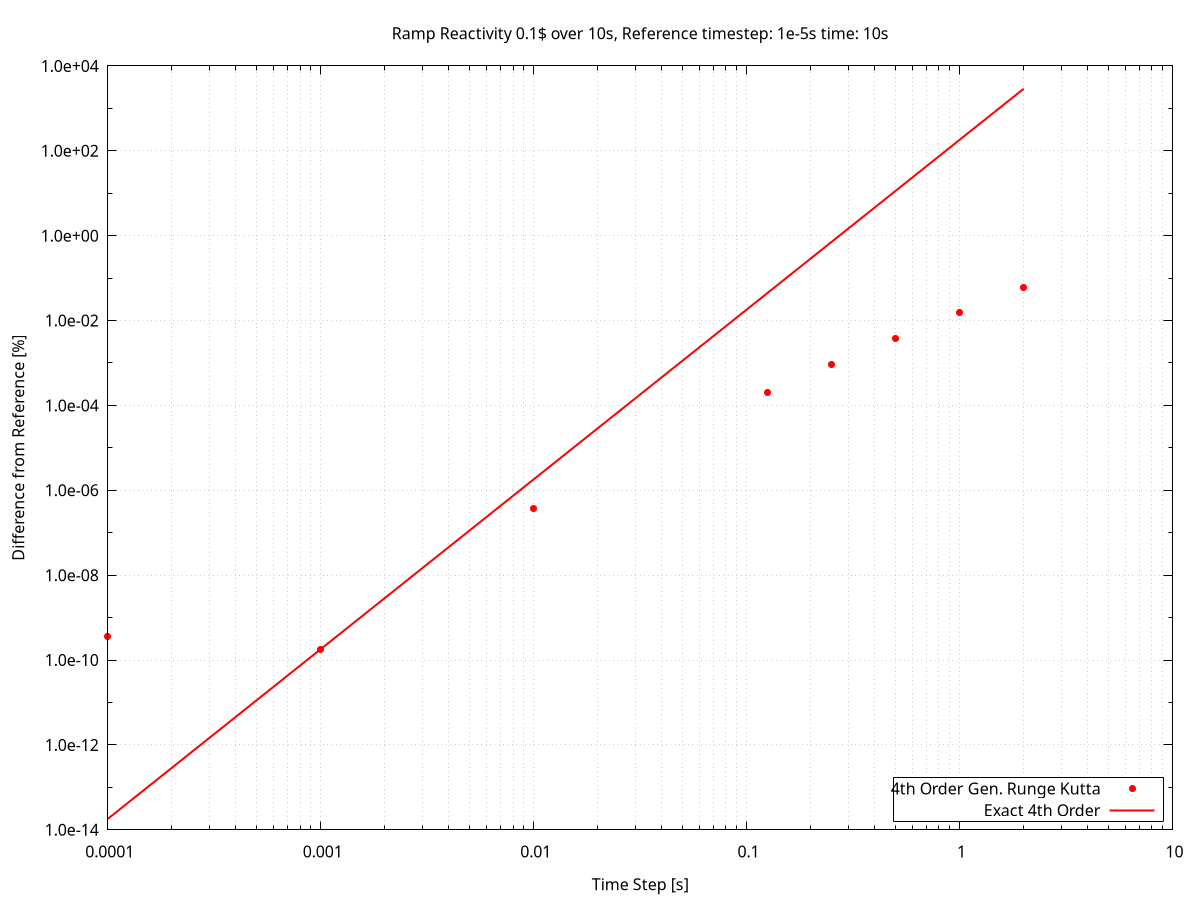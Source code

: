 set terminal pdf dashed
set output 'order.pdf'
set key bottom right
set key box linestyle 1 linecolor rgb 'black'
set key width -3.0
set log x
set log y
set format y '%7.1e'
set mxtics 10
set grid x y mxtics
set xlabel 'Time Step [s]'
set ylabel 'Difference from Reference [%]'
set title 'Ramp Reactivity 0.1$ over 10s, Reference timestep: 1e-5s time: 10s'
plot '-' using 1:2 with points pointtype 7 pointsize 1 linecolor rgb 'red'  title '4th Order Gen. Runge Kutta', \
     '-' using 1:2 with lines linetype 1 linewidth 2 linecolor rgb 'red' title 'Exact 4th Order'
2 5.920295e-02
1 1.528475e-02
5.000000e-01 3.793634e-03
2.500000e-01 9.011907e-04
1.250000e-01 2.016295e-04
1.000000e-02 3.688790e-07
1.000000e-03 1.807917e-10
1.000000e-04 3.636363e-10
e
2 2.892666e+03
1 1.807917e+02
5.000000e-01 1.129948e+01
2.500000e-01 7.062174e-01
1.250000e-01 4.413859e-02
1.000000e-02 1.807917e-06
1.000000e-03 1.807917e-10
1.000000e-04 1.807917e-14
e
